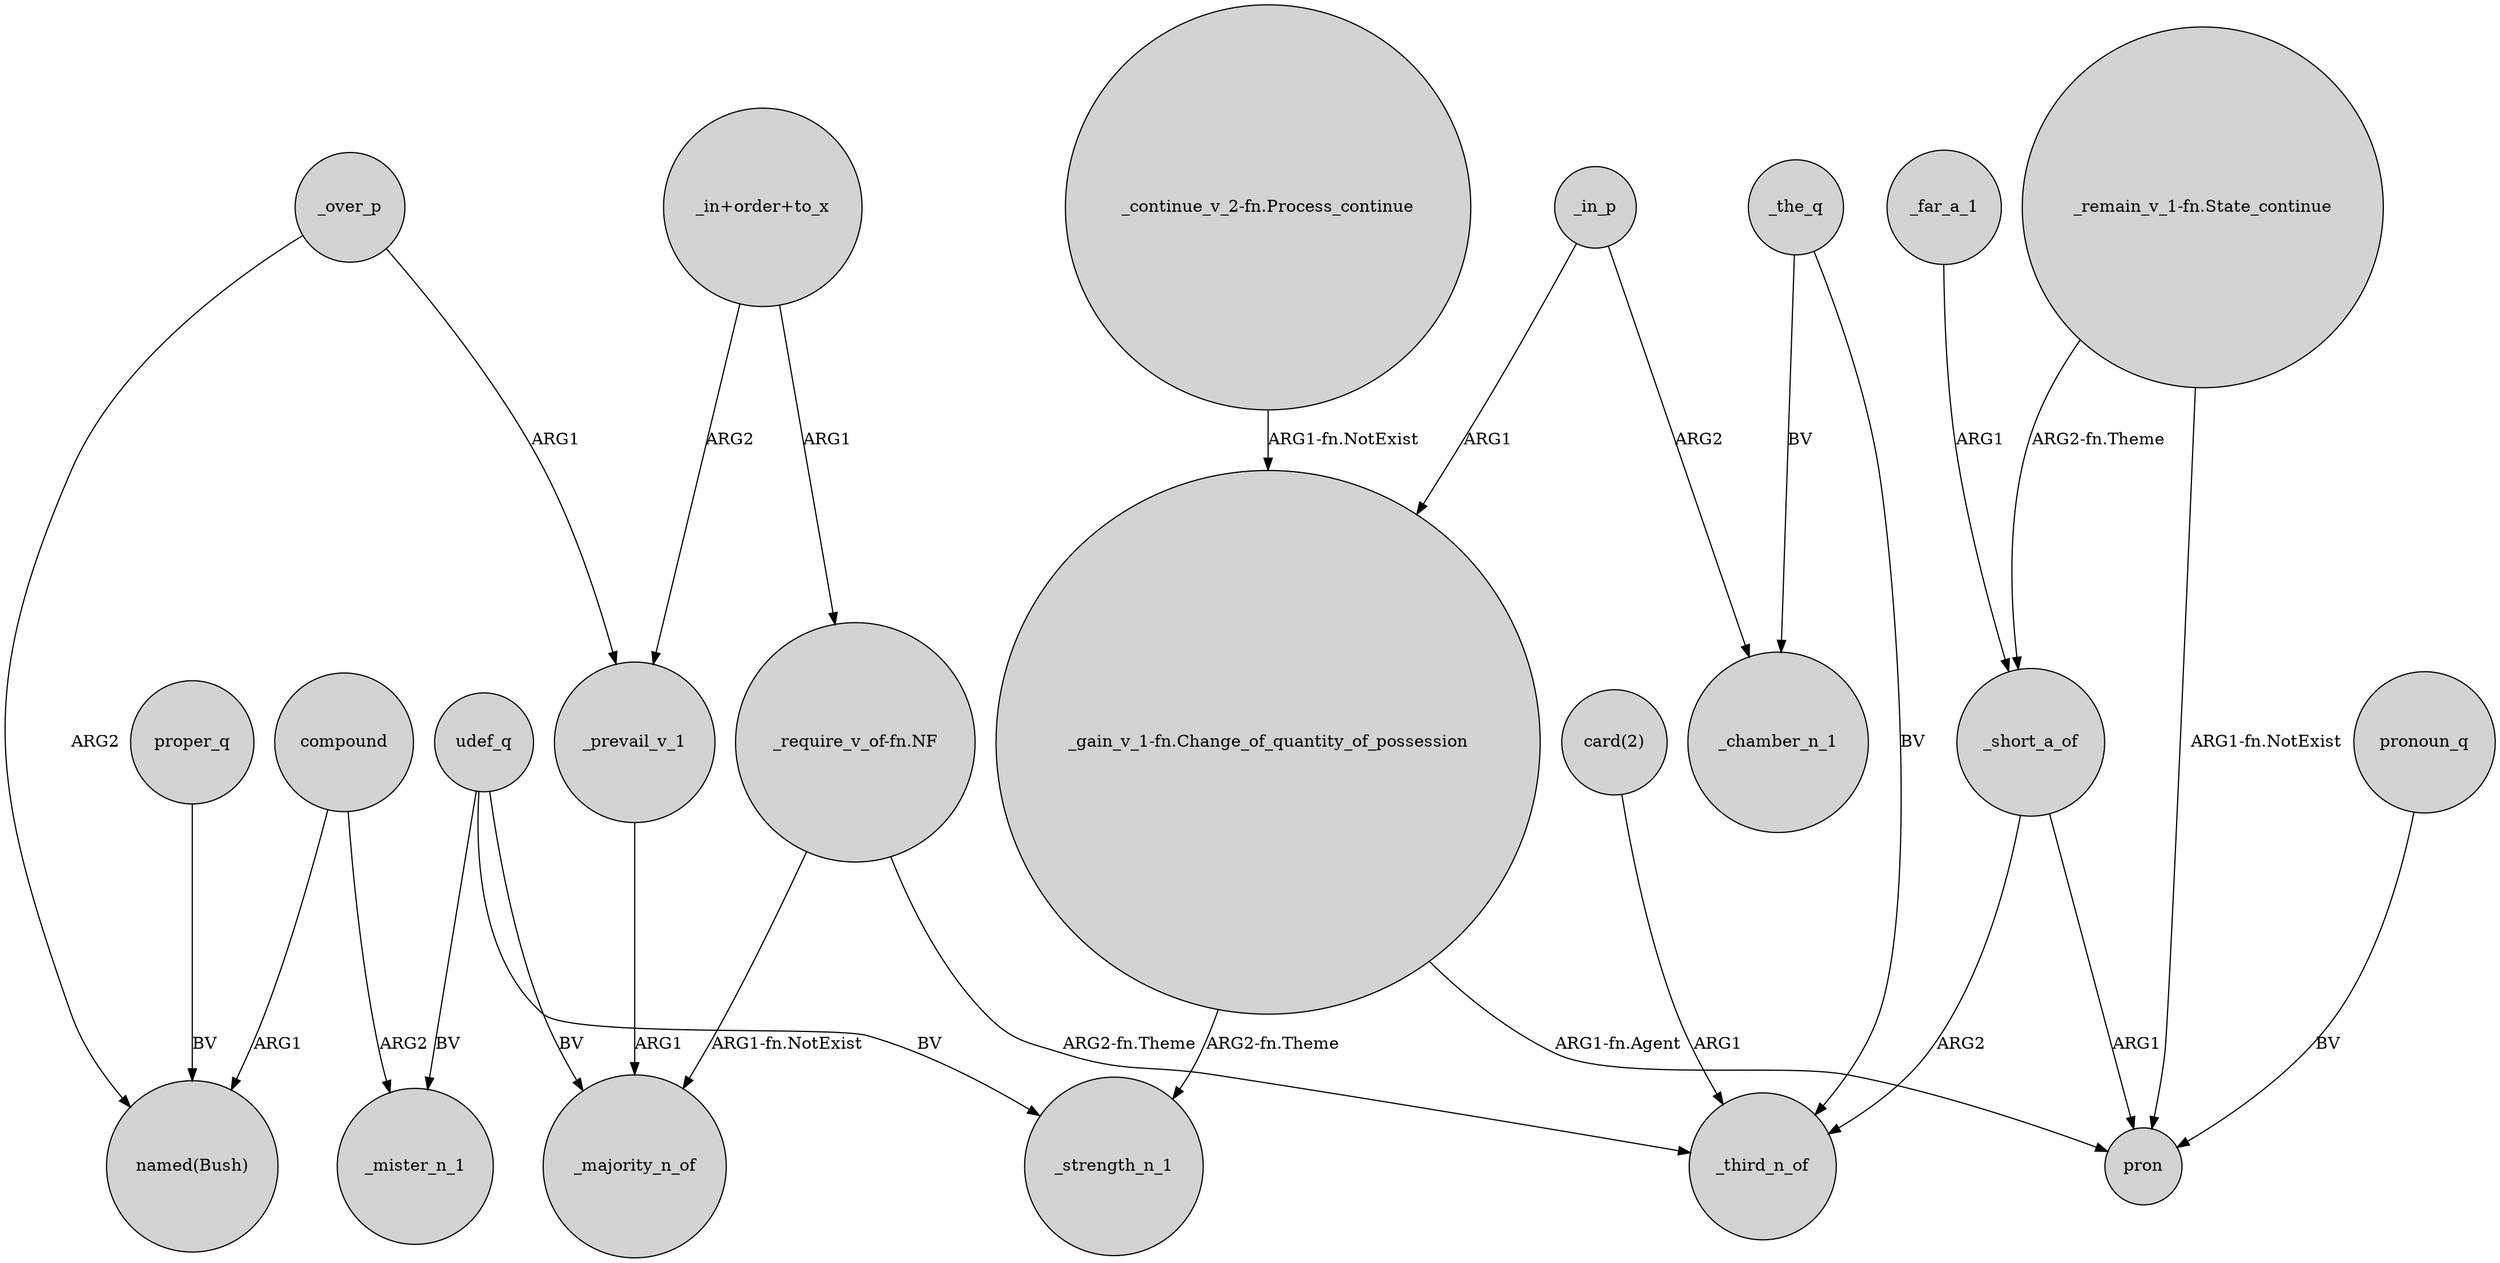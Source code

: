 digraph {
	node [shape=circle style=filled]
	_over_p -> "named(Bush)" [label=ARG2]
	_in_p -> "_gain_v_1-fn.Change_of_quantity_of_possession" [label=ARG1]
	"_in+order+to_x" -> "_require_v_of-fn.NF" [label=ARG1]
	udef_q -> _strength_n_1 [label=BV]
	"card(2)" -> _third_n_of [label=ARG1]
	compound -> _mister_n_1 [label=ARG2]
	_short_a_of -> _third_n_of [label=ARG2]
	udef_q -> _mister_n_1 [label=BV]
	"_require_v_of-fn.NF" -> _majority_n_of [label="ARG1-fn.NotExist"]
	_in_p -> _chamber_n_1 [label=ARG2]
	_prevail_v_1 -> _majority_n_of [label=ARG1]
	udef_q -> _majority_n_of [label=BV]
	"_in+order+to_x" -> _prevail_v_1 [label=ARG2]
	_the_q -> _chamber_n_1 [label=BV]
	pronoun_q -> pron [label=BV]
	"_continue_v_2-fn.Process_continue" -> "_gain_v_1-fn.Change_of_quantity_of_possession" [label="ARG1-fn.NotExist"]
	"_require_v_of-fn.NF" -> _third_n_of [label="ARG2-fn.Theme"]
	_far_a_1 -> _short_a_of [label=ARG1]
	_over_p -> _prevail_v_1 [label=ARG1]
	"_gain_v_1-fn.Change_of_quantity_of_possession" -> pron [label="ARG1-fn.Agent"]
	proper_q -> "named(Bush)" [label=BV]
	"_remain_v_1-fn.State_continue" -> _short_a_of [label="ARG2-fn.Theme"]
	"_gain_v_1-fn.Change_of_quantity_of_possession" -> _strength_n_1 [label="ARG2-fn.Theme"]
	_the_q -> _third_n_of [label=BV]
	"_remain_v_1-fn.State_continue" -> pron [label="ARG1-fn.NotExist"]
	_short_a_of -> pron [label=ARG1]
	compound -> "named(Bush)" [label=ARG1]
}
